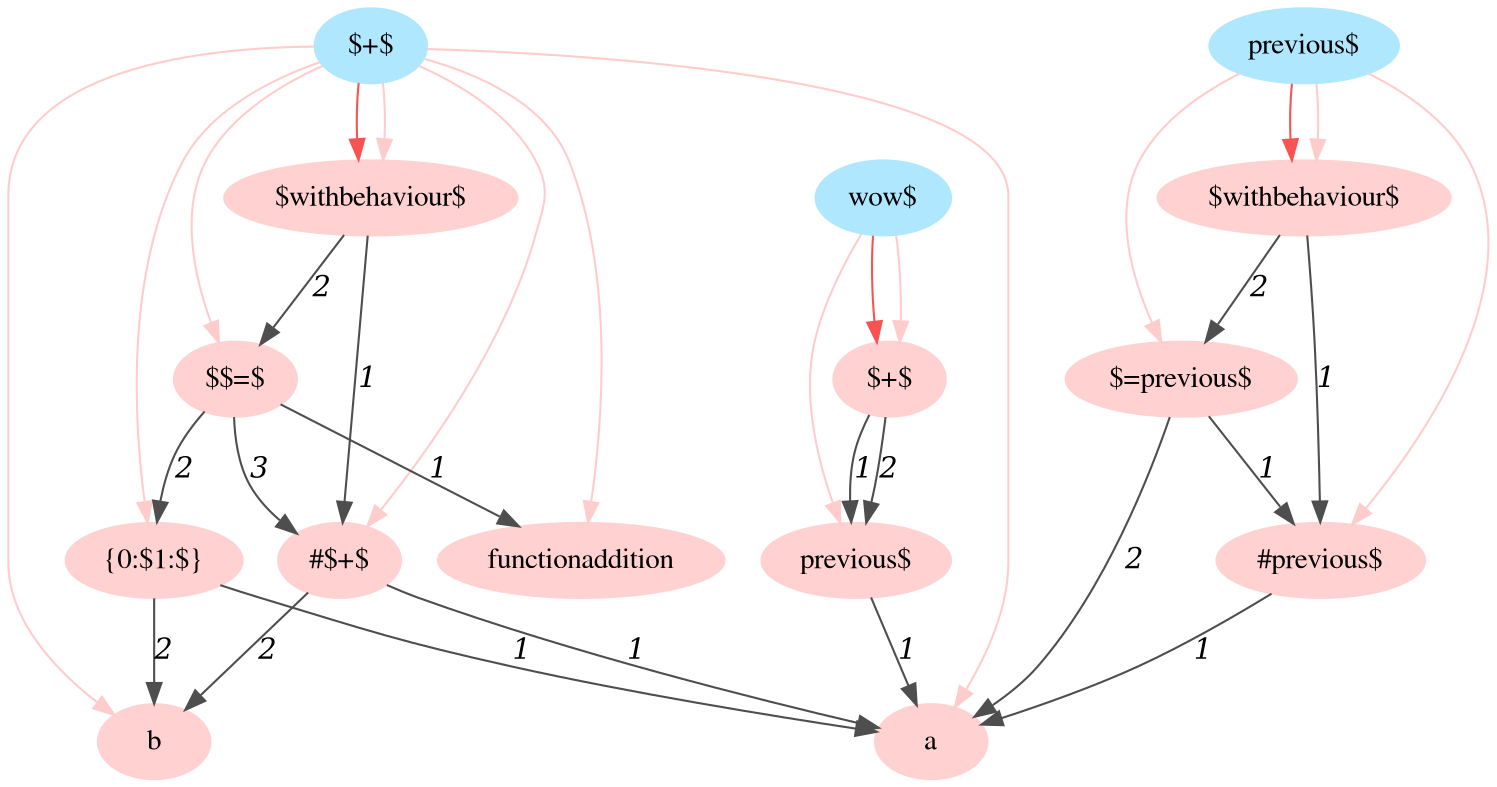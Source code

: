 digraph g{node_2754 [shape=ellipse, style=filled, color="#afe7ff", fontname="Times", label="wow$" ]
node_2755 [shape=ellipse, style=filled, color="#afe7ff", fontname="Times", label="$+$" ]
node_2796 [shape=ellipse, style=filled, color="#afe7ff", fontname="Times", label="previous$" ]
node_2839 [shape=ellipse, style=filled, color="#ffd1d1", fontname="Times", label="a" ]
node_2849 [shape=ellipse, style=filled, color="#ffd1d1", fontname="Times", label="b" ]
node_2854 [shape=ellipse, style=filled, color="#ffd1d1", fontname="Times", label="#$+$" ]
node_2860 [shape=ellipse, style=filled, color="#ffd1d1", fontname="Times", label="functionaddition" ]
node_2863 [shape=ellipse, style=filled, color="#ffd1d1", fontname="Times", label="{0:$1:$}" ]
node_2868 [shape=ellipse, style=filled, color="#ffd1d1", fontname="Times", label="$$=$" ]
node_2874 [shape=ellipse, style=filled, color="#ffd1d1", fontname="Times", label="$withbehaviour$" ]
node_2879 [shape=ellipse, style=filled, color="#ffd1d1", fontname="Times", label="#previous$" ]
node_2884 [shape=ellipse, style=filled, color="#ffd1d1", fontname="Times", label="$=previous$" ]
node_2889 [shape=ellipse, style=filled, color="#ffd1d1", fontname="Times", label="$withbehaviour$" ]
node_2894 [shape=ellipse, style=filled, color="#ffd1d1", fontname="Times", label="previous$" ]
node_2899 [shape=ellipse, style=filled, color="#ffd1d1", fontname="Times", label="$+$" ]
node_2854 -> node_2839 [dir=forward, arrowHead=normal, fontname="Times-Italic", arrowsize=1, color="#4e4e4e", label="1" ]
node_2854 -> node_2849 [dir=forward, arrowHead=normal, fontname="Times-Italic", arrowsize=1, color="#4e4e4e", label="2" ]
node_2863 -> node_2839 [dir=forward, arrowHead=normal, fontname="Times-Italic", arrowsize=1, color="#4e4e4e", label="1" ]
node_2863 -> node_2849 [dir=forward, arrowHead=normal, fontname="Times-Italic", arrowsize=1, color="#4e4e4e", label="2" ]
node_2868 -> node_2854 [dir=forward, arrowHead=normal, fontname="Times-Italic", arrowsize=1, color="#4e4e4e", label="3" ]
node_2868 -> node_2860 [dir=forward, arrowHead=normal, fontname="Times-Italic", arrowsize=1, color="#4e4e4e", label="1" ]
node_2868 -> node_2863 [dir=forward, arrowHead=normal, fontname="Times-Italic", arrowsize=1, color="#4e4e4e", label="2" ]
node_2874 -> node_2854 [dir=forward, arrowHead=normal, fontname="Times-Italic", arrowsize=1, color="#4e4e4e", label="1" ]
node_2874 -> node_2868 [dir=forward, arrowHead=normal, fontname="Times-Italic", arrowsize=1, color="#4e4e4e", label="2" ]
node_2879 -> node_2839 [dir=forward, arrowHead=normal, fontname="Times-Italic", arrowsize=1, color="#4e4e4e", label="1" ]
node_2884 -> node_2839 [dir=forward, arrowHead=normal, fontname="Times-Italic", arrowsize=1, color="#4e4e4e", label="2" ]
node_2884 -> node_2879 [dir=forward, arrowHead=normal, fontname="Times-Italic", arrowsize=1, color="#4e4e4e", label="1" ]
node_2889 -> node_2879 [dir=forward, arrowHead=normal, fontname="Times-Italic", arrowsize=1, color="#4e4e4e", label="1" ]
node_2889 -> node_2884 [dir=forward, arrowHead=normal, fontname="Times-Italic", arrowsize=1, color="#4e4e4e", label="2" ]
node_2894 -> node_2839 [dir=forward, arrowHead=normal, fontname="Times-Italic", arrowsize=1, color="#4e4e4e", label="1" ]
node_2899 -> node_2894 [dir=forward, arrowHead=normal, fontname="Times-Italic", arrowsize=1, color="#4e4e4e", label="1" ]
node_2899 -> node_2894 [dir=forward, arrowHead=normal, fontname="Times-Italic", arrowsize=1, color="#4e4e4e", label="2" ]
node_2755 -> node_2874 [dir=forward, arrowHead=normal, fontname="Times-Italic", arrowsize=1, color="#f75353", label="" ]
node_2796 -> node_2889 [dir=forward, arrowHead=normal, fontname="Times-Italic", arrowsize=1, color="#f75353", label="" ]
node_2754 -> node_2899 [dir=forward, arrowHead=normal, fontname="Times-Italic", arrowsize=1, color="#f75353", label="" ]
node_2755 -> node_2839 [dir=forward, arrowHead=normal, fontname="Times-Italic", arrowsize=1, color="#ffcccc", label="" ]
node_2755 -> node_2849 [dir=forward, arrowHead=normal, fontname="Times-Italic", arrowsize=1, color="#ffcccc", label="" ]
node_2755 -> node_2854 [dir=forward, arrowHead=normal, fontname="Times-Italic", arrowsize=1, color="#ffcccc", label="" ]
node_2755 -> node_2860 [dir=forward, arrowHead=normal, fontname="Times-Italic", arrowsize=1, color="#ffcccc", label="" ]
node_2755 -> node_2863 [dir=forward, arrowHead=normal, fontname="Times-Italic", arrowsize=1, color="#ffcccc", label="" ]
node_2755 -> node_2868 [dir=forward, arrowHead=normal, fontname="Times-Italic", arrowsize=1, color="#ffcccc", label="" ]
node_2755 -> node_2874 [dir=forward, arrowHead=normal, fontname="Times-Italic", arrowsize=1, color="#ffcccc", label="" ]
node_2796 -> node_2879 [dir=forward, arrowHead=normal, fontname="Times-Italic", arrowsize=1, color="#ffcccc", label="" ]
node_2796 -> node_2884 [dir=forward, arrowHead=normal, fontname="Times-Italic", arrowsize=1, color="#ffcccc", label="" ]
node_2796 -> node_2889 [dir=forward, arrowHead=normal, fontname="Times-Italic", arrowsize=1, color="#ffcccc", label="" ]
node_2754 -> node_2894 [dir=forward, arrowHead=normal, fontname="Times-Italic", arrowsize=1, color="#ffcccc", label="" ]
node_2754 -> node_2899 [dir=forward, arrowHead=normal, fontname="Times-Italic", arrowsize=1, color="#ffcccc", label="" ]
}